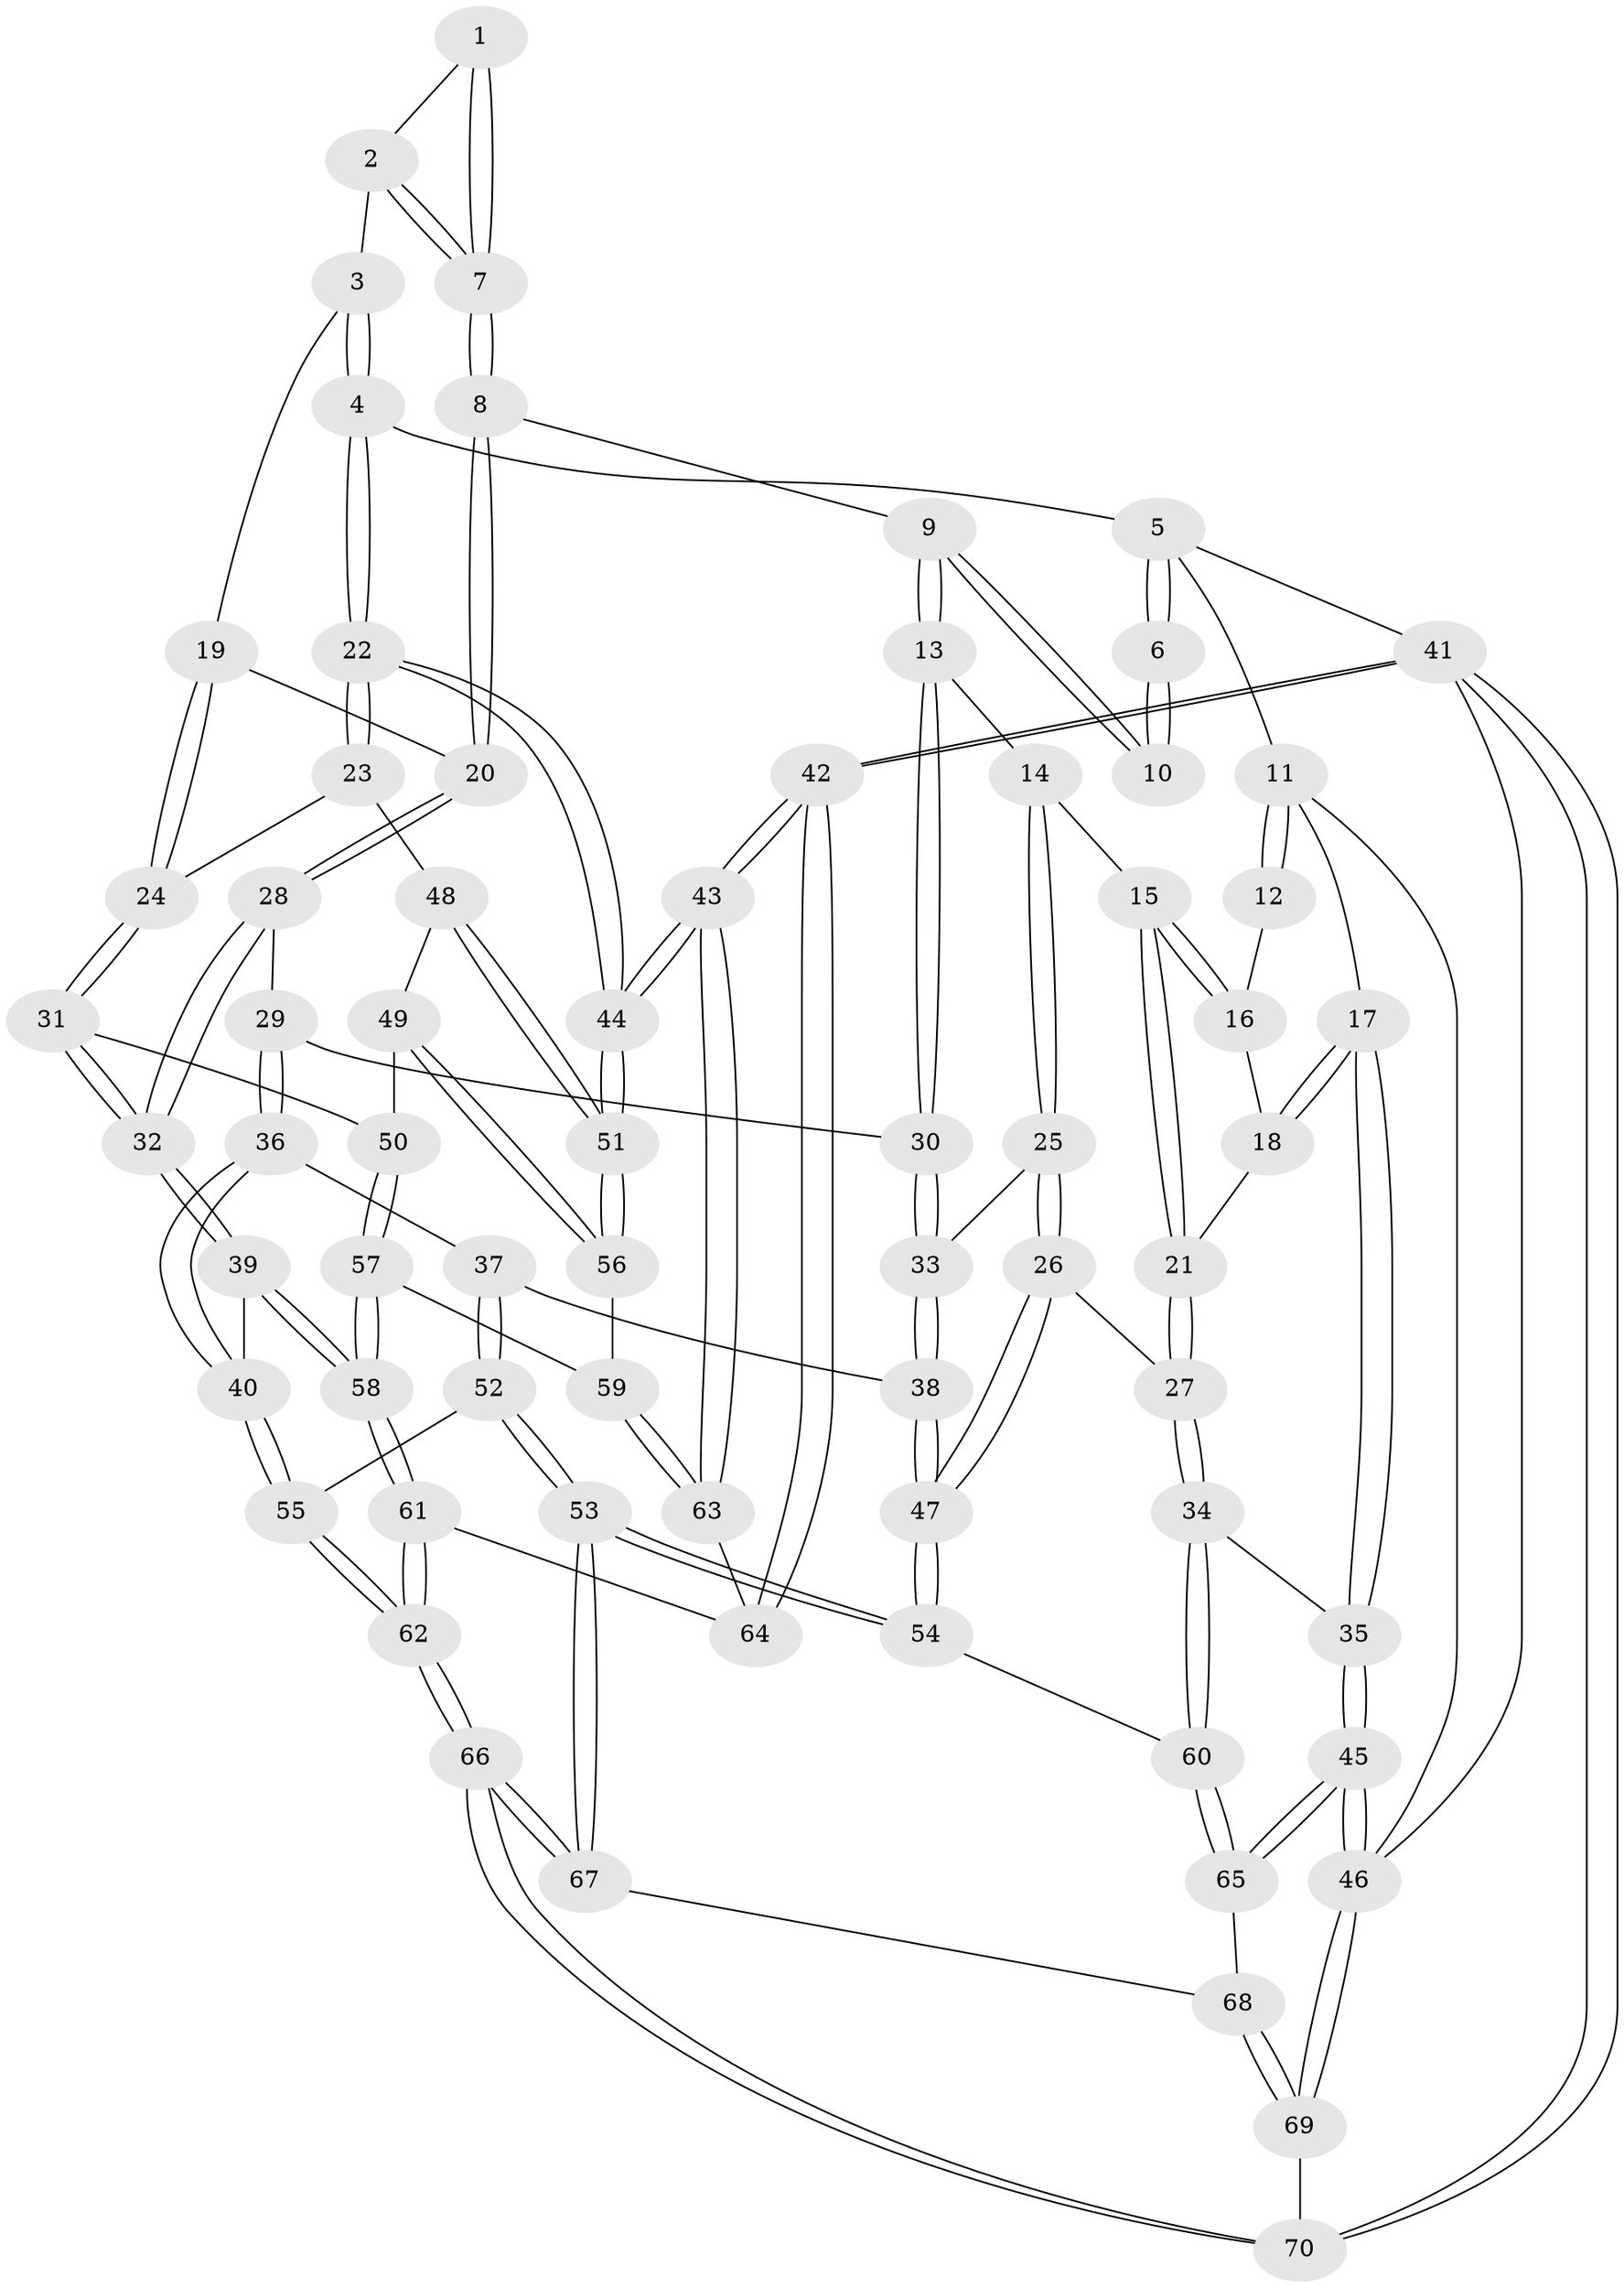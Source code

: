 // Generated by graph-tools (version 1.1) at 2025/11/02/27/25 16:11:56]
// undirected, 70 vertices, 172 edges
graph export_dot {
graph [start="1"]
  node [color=gray90,style=filled];
  1 [pos="+0.6251328791915505+0.028287375146823845"];
  2 [pos="+0.717777627302013+0.08098187223277856"];
  3 [pos="+0.744414147449906+0.0864743766072041"];
  4 [pos="+1+0"];
  5 [pos="+1+0"];
  6 [pos="+0.45441645313934875+0"];
  7 [pos="+0.5997119439985396+0.16855891374553877"];
  8 [pos="+0.565925962037677+0.22527485731523364"];
  9 [pos="+0.43970732619491576+0.08233328600197762"];
  10 [pos="+0.41223625276326703+0"];
  11 [pos="+0+0"];
  12 [pos="+0.3013207315260406+0"];
  13 [pos="+0.32029308821845087+0.2441983890359316"];
  14 [pos="+0.24791406971355234+0.23099013959524992"];
  15 [pos="+0.23199974859228317+0.22636470973731646"];
  16 [pos="+0.23617211557224319+0.07254804345514396"];
  17 [pos="+0+0"];
  18 [pos="+0.07727284488658513+0.14862514059084161"];
  19 [pos="+0.7386368167893156+0.19898833526092627"];
  20 [pos="+0.5674091705127686+0.2296466575922955"];
  21 [pos="+0.13915546016436348+0.25590317860607104"];
  22 [pos="+1+0.1246119503794973"];
  23 [pos="+0.9313420538362577+0.2882950299071467"];
  24 [pos="+0.8206498131417124+0.2853610013666269"];
  25 [pos="+0.2513414341927244+0.40538873362985095"];
  26 [pos="+0.23215371658351583+0.42076398502504614"];
  27 [pos="+0.057799973856013806+0.3956328104313478"];
  28 [pos="+0.558942898986584+0.27997373864777386"];
  29 [pos="+0.47363005020108606+0.3099366874966269"];
  30 [pos="+0.36042360495377884+0.3031216968442458"];
  31 [pos="+0.6736750770737988+0.40152663470611544"];
  32 [pos="+0.6441592070689807+0.41090720704683725"];
  33 [pos="+0.34731633240770815+0.35591220483696345"];
  34 [pos="+0.04717452492839893+0.4034881807676806"];
  35 [pos="+0+0.41942758003794534"];
  36 [pos="+0.45626945370369437+0.43051280098245"];
  37 [pos="+0.4053042187771986+0.4382802557436035"];
  38 [pos="+0.37136852087122807+0.423149229747597"];
  39 [pos="+0.6154027396139355+0.487168586773881"];
  40 [pos="+0.5708393333873051+0.506632259990929"];
  41 [pos="+1+1"];
  42 [pos="+1+1"];
  43 [pos="+1+0.8136756228618836"];
  44 [pos="+1+0.6517852965089826"];
  45 [pos="+0+0.6988829877128656"];
  46 [pos="+0+1"];
  47 [pos="+0.3003851919834039+0.5172563793473671"];
  48 [pos="+0.9282737787630356+0.30118773252572273"];
  49 [pos="+0.8975147897073197+0.40734586709772846"];
  50 [pos="+0.8218437712678671+0.4746392986147309"];
  51 [pos="+1+0.5692766514399914"];
  52 [pos="+0.42755087776289685+0.6000947989326064"];
  53 [pos="+0.36058093960807003+0.6520318482864942"];
  54 [pos="+0.30335198815487274+0.6177200922105984"];
  55 [pos="+0.5178912406992179+0.560949589099706"];
  56 [pos="+0.9537992653103254+0.5530986948211903"];
  57 [pos="+0.8220032959682688+0.5272342066741168"];
  58 [pos="+0.7163195262192079+0.6075505597257659"];
  59 [pos="+0.9055157408005026+0.568065812161293"];
  60 [pos="+0.171819082744816+0.6225013100737126"];
  61 [pos="+0.7392498235187512+0.7276459060755078"];
  62 [pos="+0.630906940550914+0.7967622309369145"];
  63 [pos="+0.8715116617524398+0.6294299810377846"];
  64 [pos="+0.7820723524490719+0.737594168568266"];
  65 [pos="+0.11701197609328721+0.6903944376860337"];
  66 [pos="+0.46917355309392145+0.9728554901619008"];
  67 [pos="+0.3894024803536751+0.7649376647290298"];
  68 [pos="+0.1340906310129654+0.768206578182096"];
  69 [pos="+0.1395335379171921+1"];
  70 [pos="+0.46421760540302837+0.9978976198896983"];
  1 -- 2;
  1 -- 7;
  1 -- 7;
  2 -- 3;
  2 -- 7;
  2 -- 7;
  3 -- 4;
  3 -- 4;
  3 -- 19;
  4 -- 5;
  4 -- 22;
  4 -- 22;
  5 -- 6;
  5 -- 6;
  5 -- 11;
  5 -- 41;
  6 -- 10;
  6 -- 10;
  7 -- 8;
  7 -- 8;
  8 -- 9;
  8 -- 20;
  8 -- 20;
  9 -- 10;
  9 -- 10;
  9 -- 13;
  9 -- 13;
  11 -- 12;
  11 -- 12;
  11 -- 17;
  11 -- 46;
  12 -- 16;
  13 -- 14;
  13 -- 30;
  13 -- 30;
  14 -- 15;
  14 -- 25;
  14 -- 25;
  15 -- 16;
  15 -- 16;
  15 -- 21;
  15 -- 21;
  16 -- 18;
  17 -- 18;
  17 -- 18;
  17 -- 35;
  17 -- 35;
  18 -- 21;
  19 -- 20;
  19 -- 24;
  19 -- 24;
  20 -- 28;
  20 -- 28;
  21 -- 27;
  21 -- 27;
  22 -- 23;
  22 -- 23;
  22 -- 44;
  22 -- 44;
  23 -- 24;
  23 -- 48;
  24 -- 31;
  24 -- 31;
  25 -- 26;
  25 -- 26;
  25 -- 33;
  26 -- 27;
  26 -- 47;
  26 -- 47;
  27 -- 34;
  27 -- 34;
  28 -- 29;
  28 -- 32;
  28 -- 32;
  29 -- 30;
  29 -- 36;
  29 -- 36;
  30 -- 33;
  30 -- 33;
  31 -- 32;
  31 -- 32;
  31 -- 50;
  32 -- 39;
  32 -- 39;
  33 -- 38;
  33 -- 38;
  34 -- 35;
  34 -- 60;
  34 -- 60;
  35 -- 45;
  35 -- 45;
  36 -- 37;
  36 -- 40;
  36 -- 40;
  37 -- 38;
  37 -- 52;
  37 -- 52;
  38 -- 47;
  38 -- 47;
  39 -- 40;
  39 -- 58;
  39 -- 58;
  40 -- 55;
  40 -- 55;
  41 -- 42;
  41 -- 42;
  41 -- 70;
  41 -- 70;
  41 -- 46;
  42 -- 43;
  42 -- 43;
  42 -- 64;
  42 -- 64;
  43 -- 44;
  43 -- 44;
  43 -- 63;
  43 -- 63;
  44 -- 51;
  44 -- 51;
  45 -- 46;
  45 -- 46;
  45 -- 65;
  45 -- 65;
  46 -- 69;
  46 -- 69;
  47 -- 54;
  47 -- 54;
  48 -- 49;
  48 -- 51;
  48 -- 51;
  49 -- 50;
  49 -- 56;
  49 -- 56;
  50 -- 57;
  50 -- 57;
  51 -- 56;
  51 -- 56;
  52 -- 53;
  52 -- 53;
  52 -- 55;
  53 -- 54;
  53 -- 54;
  53 -- 67;
  53 -- 67;
  54 -- 60;
  55 -- 62;
  55 -- 62;
  56 -- 59;
  57 -- 58;
  57 -- 58;
  57 -- 59;
  58 -- 61;
  58 -- 61;
  59 -- 63;
  59 -- 63;
  60 -- 65;
  60 -- 65;
  61 -- 62;
  61 -- 62;
  61 -- 64;
  62 -- 66;
  62 -- 66;
  63 -- 64;
  65 -- 68;
  66 -- 67;
  66 -- 67;
  66 -- 70;
  66 -- 70;
  67 -- 68;
  68 -- 69;
  68 -- 69;
  69 -- 70;
}
